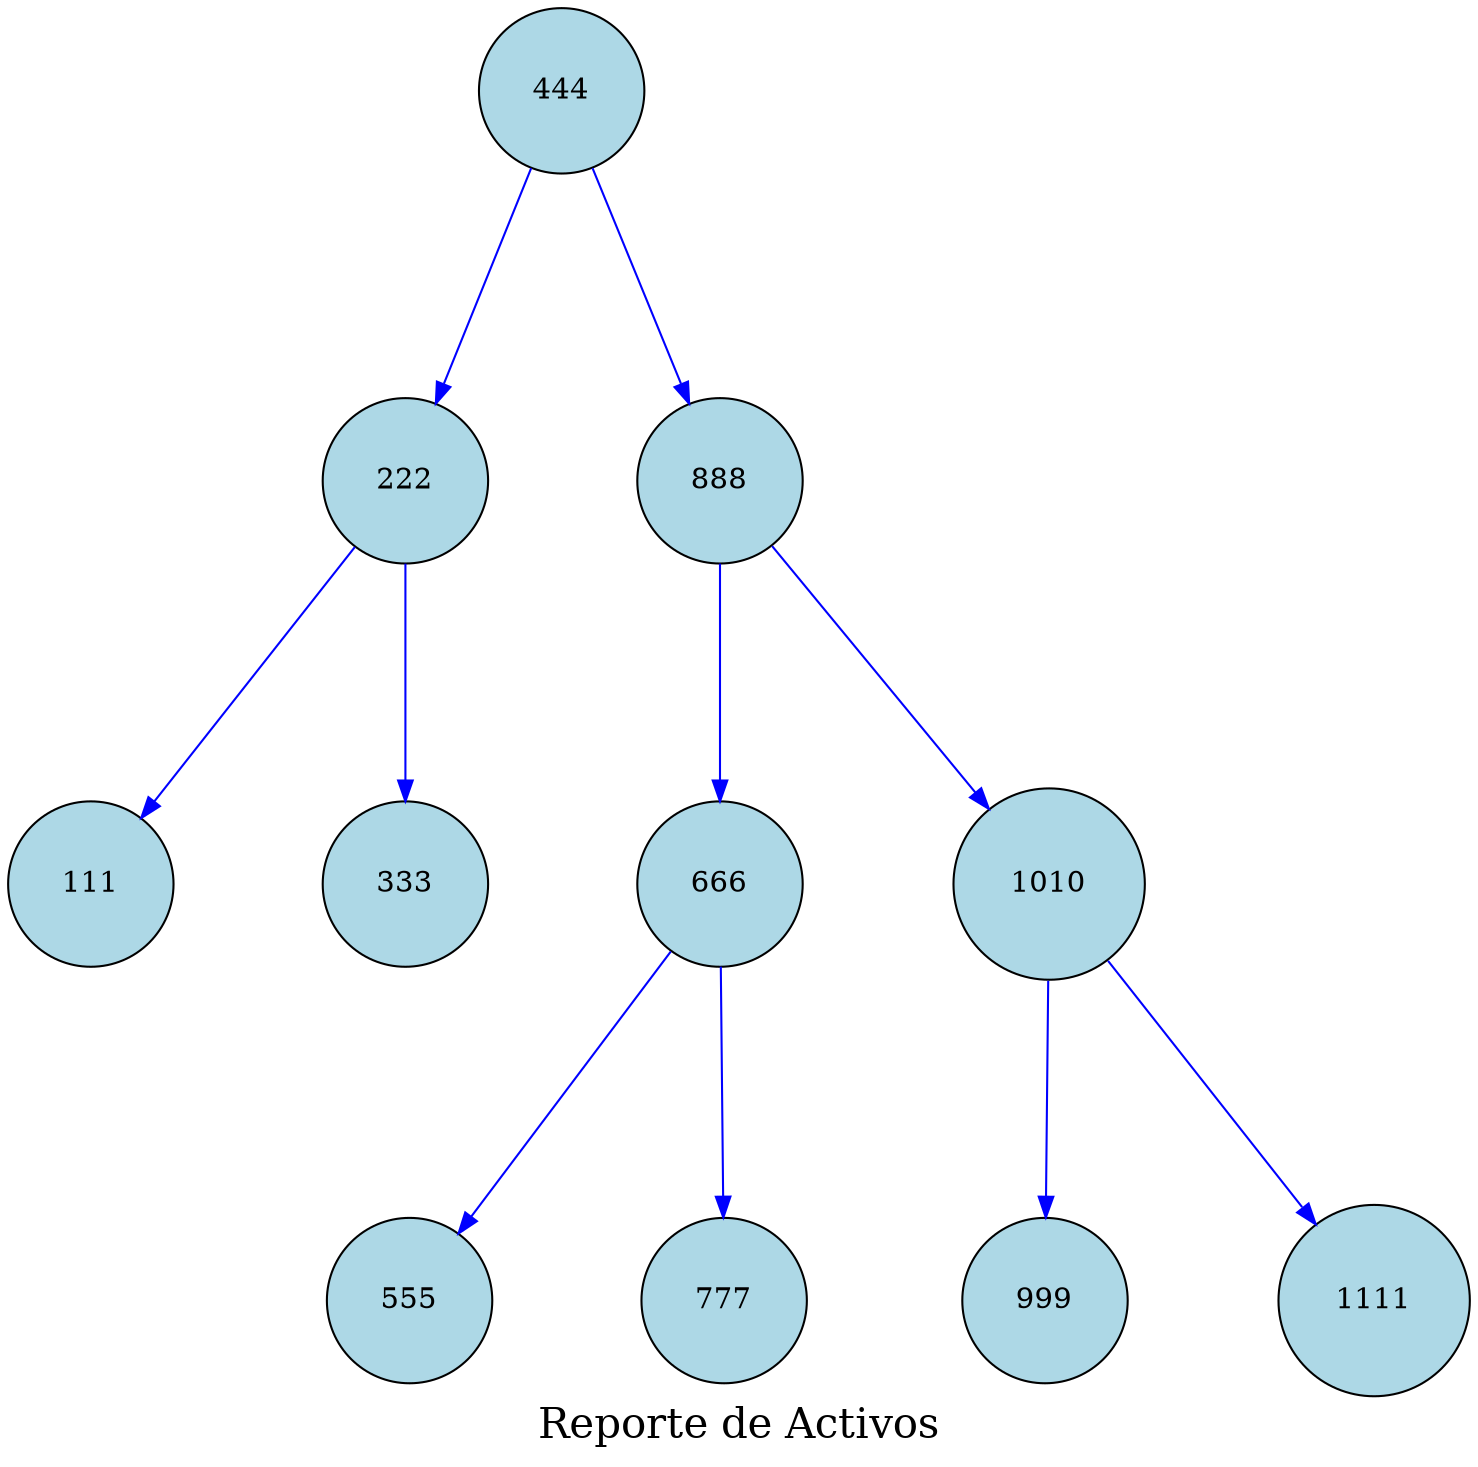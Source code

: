 digraph AVLTree {
    node [shape=circle,style=filled, fillcolor=lightblue, margin=0.2];
edge [style=solid, color=blue];
 graph [ranksep=1.5, nodesep=1];graph [label="Reporte de Activos", fontsize=20, fontcolor=black];
    "444" [label="444"];
    "444" -> "222";
    "222" [label="222"];
    "222" -> "111";
    "111" [label="111"];
    "222" -> "333";
    "333" [label="333"];
    "444" -> "888";
    "888" [label="888"];
    "888" -> "666";
    "666" [label="666"];
    "666" -> "555";
    "555" [label="555"];
    "666" -> "777";
    "777" [label="777"];
    "888" -> "1010";
    "1010" [label="1010"];
    "1010" -> "999";
    "999" [label="999"];
    "1010" -> "1111";
    "1111" [label="1111"];
}

